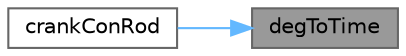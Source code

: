 digraph "degToTime"
{
 // LATEX_PDF_SIZE
  bgcolor="transparent";
  edge [fontname=Helvetica,fontsize=10,labelfontname=Helvetica,labelfontsize=10];
  node [fontname=Helvetica,fontsize=10,shape=box,height=0.2,width=0.4];
  rankdir="RL";
  Node1 [id="Node000001",label="degToTime",height=0.2,width=0.4,color="gray40", fillcolor="grey60", style="filled", fontcolor="black",tooltip=" "];
  Node1 -> Node2 [id="edge1_Node000001_Node000002",dir="back",color="steelblue1",style="solid",tooltip=" "];
  Node2 [id="Node000002",label="crankConRod",height=0.2,width=0.4,color="grey40", fillcolor="white", style="filled",URL="$classFoam_1_1crankConRod.html#a551ae23a5a66b0b11b8c573d5b4b9325",tooltip=" "];
}
